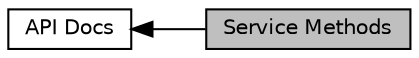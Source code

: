 digraph "Service Methods"
{
  edge [fontname="Helvetica",fontsize="10",labelfontname="Helvetica",labelfontsize="10"];
  node [fontname="Helvetica",fontsize="10",shape=record];
  rankdir=LR;
  Node1 [label="API Docs",height=0.2,width=0.4,color="black", fillcolor="white", style="filled",URL="$group___r_e_w___a_p_i___d_o_c_s.html",tooltip="API documentation. "];
  Node0 [label="Service Methods",height=0.2,width=0.4,color="black", fillcolor="grey75", style="filled", fontcolor="black"];
  Node1->Node0 [shape=plaintext, dir="back", style="solid"];
}
